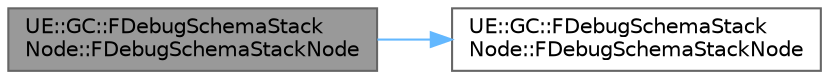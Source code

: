 digraph "UE::GC::FDebugSchemaStackNode::FDebugSchemaStackNode"
{
 // INTERACTIVE_SVG=YES
 // LATEX_PDF_SIZE
  bgcolor="transparent";
  edge [fontname=Helvetica,fontsize=10,labelfontname=Helvetica,labelfontsize=10];
  node [fontname=Helvetica,fontsize=10,shape=box,height=0.2,width=0.4];
  rankdir="LR";
  Node1 [id="Node000001",label="UE::GC::FDebugSchemaStack\lNode::FDebugSchemaStackNode",height=0.2,width=0.4,color="gray40", fillcolor="grey60", style="filled", fontcolor="black",tooltip=" "];
  Node1 -> Node2 [id="edge1_Node000001_Node000002",color="steelblue1",style="solid",tooltip=" "];
  Node2 [id="Node000002",label="UE::GC::FDebugSchemaStack\lNode::FDebugSchemaStackNode",height=0.2,width=0.4,color="grey40", fillcolor="white", style="filled",URL="$d4/d5e/structUE_1_1GC_1_1FDebugSchemaStackNode.html#a7db9bb20a0cc6a63e050b2e66fae9907",tooltip=" "];
}

